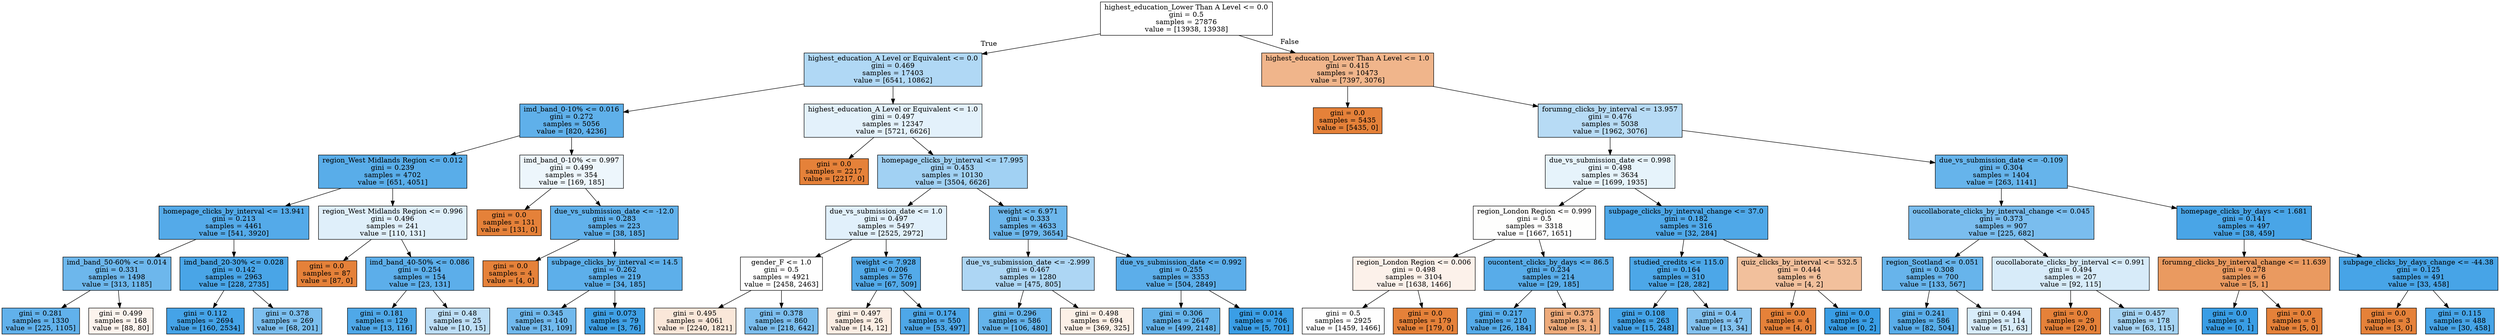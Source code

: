 digraph Tree {
node [shape=box, style="filled", color="black"] ;
0 [label="highest_education_Lower Than A Level <= 0.0\ngini = 0.5\nsamples = 27876\nvalue = [13938, 13938]", fillcolor="#e5813900"] ;
1 [label="highest_education_A Level or Equivalent <= 0.0\ngini = 0.469\nsamples = 17403\nvalue = [6541, 10862]", fillcolor="#399de565"] ;
0 -> 1 [labeldistance=2.5, labelangle=45, headlabel="True"] ;
2 [label="imd_band_0-10% <= 0.016\ngini = 0.272\nsamples = 5056\nvalue = [820, 4236]", fillcolor="#399de5ce"] ;
1 -> 2 ;
3 [label="region_West Midlands Region <= 0.012\ngini = 0.239\nsamples = 4702\nvalue = [651, 4051]", fillcolor="#399de5d6"] ;
2 -> 3 ;
4 [label="homepage_clicks_by_interval <= 13.941\ngini = 0.213\nsamples = 4461\nvalue = [541, 3920]", fillcolor="#399de5dc"] ;
3 -> 4 ;
5 [label="imd_band_50-60% <= 0.014\ngini = 0.331\nsamples = 1498\nvalue = [313, 1185]", fillcolor="#399de5bc"] ;
4 -> 5 ;
6 [label="gini = 0.281\nsamples = 1330\nvalue = [225, 1105]", fillcolor="#399de5cb"] ;
5 -> 6 ;
7 [label="gini = 0.499\nsamples = 168\nvalue = [88, 80]", fillcolor="#e5813917"] ;
5 -> 7 ;
8 [label="imd_band_20-30% <= 0.028\ngini = 0.142\nsamples = 2963\nvalue = [228, 2735]", fillcolor="#399de5ea"] ;
4 -> 8 ;
9 [label="gini = 0.112\nsamples = 2694\nvalue = [160, 2534]", fillcolor="#399de5ef"] ;
8 -> 9 ;
10 [label="gini = 0.378\nsamples = 269\nvalue = [68, 201]", fillcolor="#399de5a9"] ;
8 -> 10 ;
11 [label="region_West Midlands Region <= 0.996\ngini = 0.496\nsamples = 241\nvalue = [110, 131]", fillcolor="#399de529"] ;
3 -> 11 ;
12 [label="gini = 0.0\nsamples = 87\nvalue = [87, 0]", fillcolor="#e58139ff"] ;
11 -> 12 ;
13 [label="imd_band_40-50% <= 0.086\ngini = 0.254\nsamples = 154\nvalue = [23, 131]", fillcolor="#399de5d2"] ;
11 -> 13 ;
14 [label="gini = 0.181\nsamples = 129\nvalue = [13, 116]", fillcolor="#399de5e2"] ;
13 -> 14 ;
15 [label="gini = 0.48\nsamples = 25\nvalue = [10, 15]", fillcolor="#399de555"] ;
13 -> 15 ;
16 [label="imd_band_0-10% <= 0.997\ngini = 0.499\nsamples = 354\nvalue = [169, 185]", fillcolor="#399de516"] ;
2 -> 16 ;
17 [label="gini = 0.0\nsamples = 131\nvalue = [131, 0]", fillcolor="#e58139ff"] ;
16 -> 17 ;
18 [label="due_vs_submission_date <= -12.0\ngini = 0.283\nsamples = 223\nvalue = [38, 185]", fillcolor="#399de5cb"] ;
16 -> 18 ;
19 [label="gini = 0.0\nsamples = 4\nvalue = [4, 0]", fillcolor="#e58139ff"] ;
18 -> 19 ;
20 [label="subpage_clicks_by_interval <= 14.5\ngini = 0.262\nsamples = 219\nvalue = [34, 185]", fillcolor="#399de5d0"] ;
18 -> 20 ;
21 [label="gini = 0.345\nsamples = 140\nvalue = [31, 109]", fillcolor="#399de5b6"] ;
20 -> 21 ;
22 [label="gini = 0.073\nsamples = 79\nvalue = [3, 76]", fillcolor="#399de5f5"] ;
20 -> 22 ;
23 [label="highest_education_A Level or Equivalent <= 1.0\ngini = 0.497\nsamples = 12347\nvalue = [5721, 6626]", fillcolor="#399de523"] ;
1 -> 23 ;
24 [label="gini = 0.0\nsamples = 2217\nvalue = [2217, 0]", fillcolor="#e58139ff"] ;
23 -> 24 ;
25 [label="homepage_clicks_by_interval <= 17.995\ngini = 0.453\nsamples = 10130\nvalue = [3504, 6626]", fillcolor="#399de578"] ;
23 -> 25 ;
26 [label="due_vs_submission_date <= 1.0\ngini = 0.497\nsamples = 5497\nvalue = [2525, 2972]", fillcolor="#399de526"] ;
25 -> 26 ;
27 [label="gender_F <= 1.0\ngini = 0.5\nsamples = 4921\nvalue = [2458, 2463]", fillcolor="#399de501"] ;
26 -> 27 ;
28 [label="gini = 0.495\nsamples = 4061\nvalue = [2240, 1821]", fillcolor="#e5813930"] ;
27 -> 28 ;
29 [label="gini = 0.378\nsamples = 860\nvalue = [218, 642]", fillcolor="#399de5a8"] ;
27 -> 29 ;
30 [label="weight <= 7.928\ngini = 0.206\nsamples = 576\nvalue = [67, 509]", fillcolor="#399de5dd"] ;
26 -> 30 ;
31 [label="gini = 0.497\nsamples = 26\nvalue = [14, 12]", fillcolor="#e5813924"] ;
30 -> 31 ;
32 [label="gini = 0.174\nsamples = 550\nvalue = [53, 497]", fillcolor="#399de5e4"] ;
30 -> 32 ;
33 [label="weight <= 6.971\ngini = 0.333\nsamples = 4633\nvalue = [979, 3654]", fillcolor="#399de5bb"] ;
25 -> 33 ;
34 [label="due_vs_submission_date <= -2.999\ngini = 0.467\nsamples = 1280\nvalue = [475, 805]", fillcolor="#399de569"] ;
33 -> 34 ;
35 [label="gini = 0.296\nsamples = 586\nvalue = [106, 480]", fillcolor="#399de5c7"] ;
34 -> 35 ;
36 [label="gini = 0.498\nsamples = 694\nvalue = [369, 325]", fillcolor="#e581391e"] ;
34 -> 36 ;
37 [label="due_vs_submission_date <= 0.992\ngini = 0.255\nsamples = 3353\nvalue = [504, 2849]", fillcolor="#399de5d2"] ;
33 -> 37 ;
38 [label="gini = 0.306\nsamples = 2647\nvalue = [499, 2148]", fillcolor="#399de5c4"] ;
37 -> 38 ;
39 [label="gini = 0.014\nsamples = 706\nvalue = [5, 701]", fillcolor="#399de5fd"] ;
37 -> 39 ;
40 [label="highest_education_Lower Than A Level <= 1.0\ngini = 0.415\nsamples = 10473\nvalue = [7397, 3076]", fillcolor="#e5813995"] ;
0 -> 40 [labeldistance=2.5, labelangle=-45, headlabel="False"] ;
41 [label="gini = 0.0\nsamples = 5435\nvalue = [5435, 0]", fillcolor="#e58139ff"] ;
40 -> 41 ;
42 [label="forumng_clicks_by_interval <= 13.957\ngini = 0.476\nsamples = 5038\nvalue = [1962, 3076]", fillcolor="#399de55c"] ;
40 -> 42 ;
43 [label="due_vs_submission_date <= 0.998\ngini = 0.498\nsamples = 3634\nvalue = [1699, 1935]", fillcolor="#399de51f"] ;
42 -> 43 ;
44 [label="region_London Region <= 0.999\ngini = 0.5\nsamples = 3318\nvalue = [1667, 1651]", fillcolor="#e5813902"] ;
43 -> 44 ;
45 [label="region_London Region <= 0.006\ngini = 0.498\nsamples = 3104\nvalue = [1638, 1466]", fillcolor="#e581391b"] ;
44 -> 45 ;
46 [label="gini = 0.5\nsamples = 2925\nvalue = [1459, 1466]", fillcolor="#399de501"] ;
45 -> 46 ;
47 [label="gini = 0.0\nsamples = 179\nvalue = [179, 0]", fillcolor="#e58139ff"] ;
45 -> 47 ;
48 [label="oucontent_clicks_by_days <= 86.5\ngini = 0.234\nsamples = 214\nvalue = [29, 185]", fillcolor="#399de5d7"] ;
44 -> 48 ;
49 [label="gini = 0.217\nsamples = 210\nvalue = [26, 184]", fillcolor="#399de5db"] ;
48 -> 49 ;
50 [label="gini = 0.375\nsamples = 4\nvalue = [3, 1]", fillcolor="#e58139aa"] ;
48 -> 50 ;
51 [label="subpage_clicks_by_interval_change <= 37.0\ngini = 0.182\nsamples = 316\nvalue = [32, 284]", fillcolor="#399de5e2"] ;
43 -> 51 ;
52 [label="studied_credits <= 115.0\ngini = 0.164\nsamples = 310\nvalue = [28, 282]", fillcolor="#399de5e6"] ;
51 -> 52 ;
53 [label="gini = 0.108\nsamples = 263\nvalue = [15, 248]", fillcolor="#399de5f0"] ;
52 -> 53 ;
54 [label="gini = 0.4\nsamples = 47\nvalue = [13, 34]", fillcolor="#399de59e"] ;
52 -> 54 ;
55 [label="quiz_clicks_by_interval <= 532.5\ngini = 0.444\nsamples = 6\nvalue = [4, 2]", fillcolor="#e581397f"] ;
51 -> 55 ;
56 [label="gini = 0.0\nsamples = 4\nvalue = [4, 0]", fillcolor="#e58139ff"] ;
55 -> 56 ;
57 [label="gini = 0.0\nsamples = 2\nvalue = [0, 2]", fillcolor="#399de5ff"] ;
55 -> 57 ;
58 [label="due_vs_submission_date <= -0.109\ngini = 0.304\nsamples = 1404\nvalue = [263, 1141]", fillcolor="#399de5c4"] ;
42 -> 58 ;
59 [label="oucollaborate_clicks_by_interval_change <= 0.045\ngini = 0.373\nsamples = 907\nvalue = [225, 682]", fillcolor="#399de5ab"] ;
58 -> 59 ;
60 [label="region_Scotland <= 0.051\ngini = 0.308\nsamples = 700\nvalue = [133, 567]", fillcolor="#399de5c3"] ;
59 -> 60 ;
61 [label="gini = 0.241\nsamples = 586\nvalue = [82, 504]", fillcolor="#399de5d6"] ;
60 -> 61 ;
62 [label="gini = 0.494\nsamples = 114\nvalue = [51, 63]", fillcolor="#399de531"] ;
60 -> 62 ;
63 [label="oucollaborate_clicks_by_interval <= 0.991\ngini = 0.494\nsamples = 207\nvalue = [92, 115]", fillcolor="#399de533"] ;
59 -> 63 ;
64 [label="gini = 0.0\nsamples = 29\nvalue = [29, 0]", fillcolor="#e58139ff"] ;
63 -> 64 ;
65 [label="gini = 0.457\nsamples = 178\nvalue = [63, 115]", fillcolor="#399de573"] ;
63 -> 65 ;
66 [label="homepage_clicks_by_days <= 1.681\ngini = 0.141\nsamples = 497\nvalue = [38, 459]", fillcolor="#399de5ea"] ;
58 -> 66 ;
67 [label="forumng_clicks_by_interval_change <= 11.639\ngini = 0.278\nsamples = 6\nvalue = [5, 1]", fillcolor="#e58139cc"] ;
66 -> 67 ;
68 [label="gini = 0.0\nsamples = 1\nvalue = [0, 1]", fillcolor="#399de5ff"] ;
67 -> 68 ;
69 [label="gini = 0.0\nsamples = 5\nvalue = [5, 0]", fillcolor="#e58139ff"] ;
67 -> 69 ;
70 [label="subpage_clicks_by_days_change <= -44.38\ngini = 0.125\nsamples = 491\nvalue = [33, 458]", fillcolor="#399de5ed"] ;
66 -> 70 ;
71 [label="gini = 0.0\nsamples = 3\nvalue = [3, 0]", fillcolor="#e58139ff"] ;
70 -> 71 ;
72 [label="gini = 0.115\nsamples = 488\nvalue = [30, 458]", fillcolor="#399de5ee"] ;
70 -> 72 ;
}